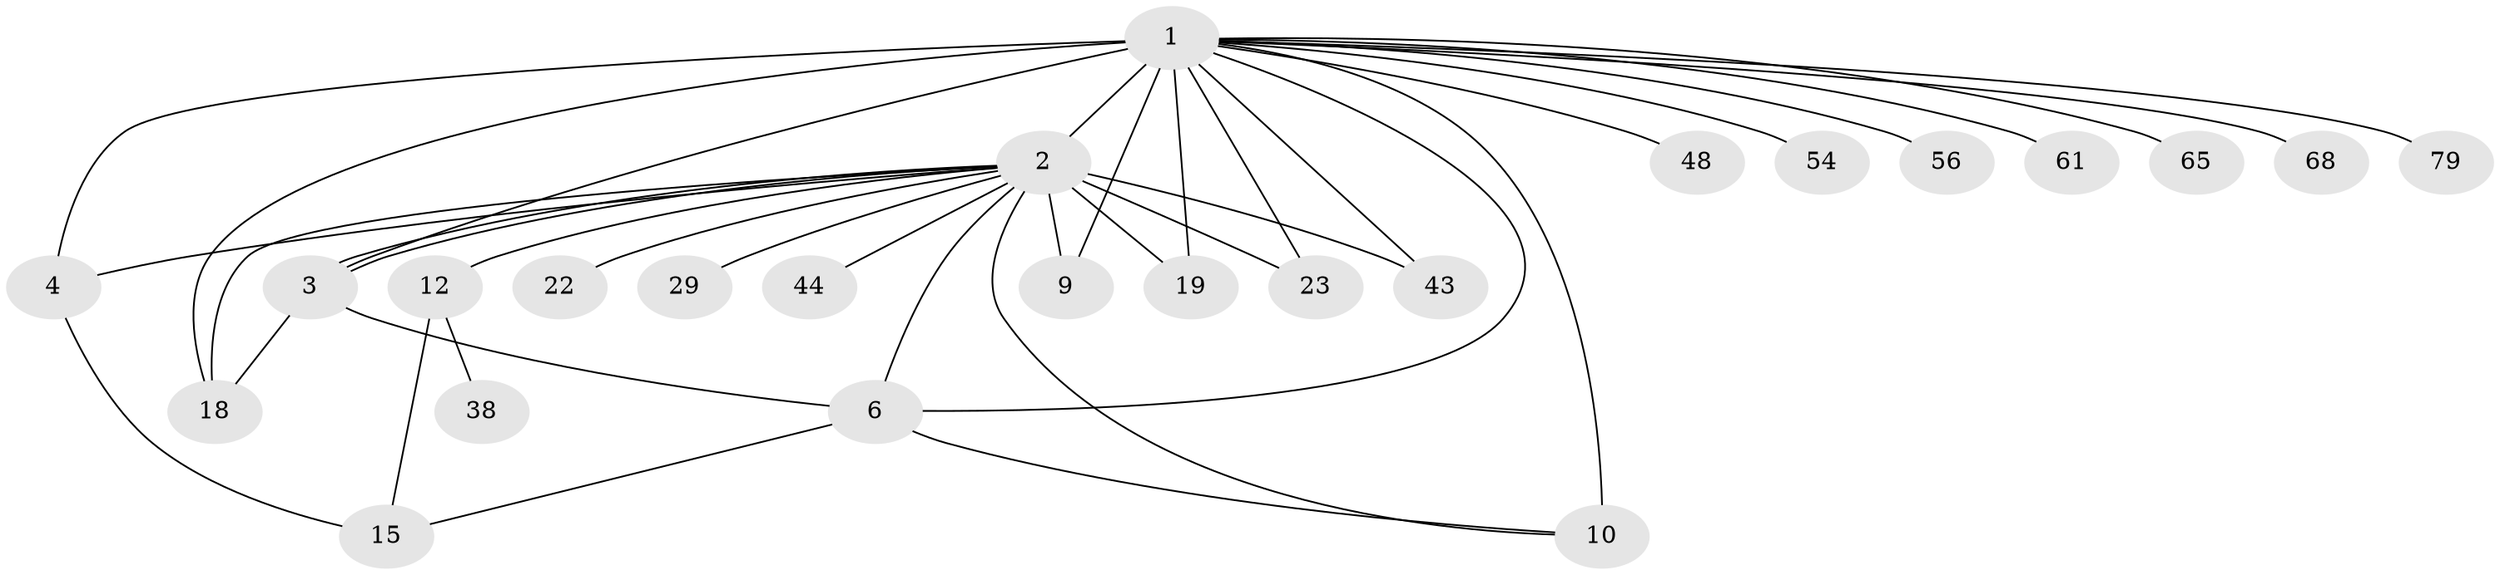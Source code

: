 // original degree distribution, {18: 0.012048192771084338, 19: 0.012048192771084338, 5: 0.08433734939759036, 4: 0.03614457831325301, 16: 0.012048192771084338, 7: 0.03614457831325301, 3: 0.10843373493975904, 6: 0.012048192771084338, 1: 0.4457831325301205, 8: 0.024096385542168676, 2: 0.20481927710843373, 9: 0.012048192771084338}
// Generated by graph-tools (version 1.1) at 2025/18/03/04/25 18:18:17]
// undirected, 24 vertices, 38 edges
graph export_dot {
graph [start="1"]
  node [color=gray90,style=filled];
  1 [super="+34+5+45+14+30"];
  2 [super="+20+26+46+7+8+25+11+21+16"];
  3;
  4;
  6 [super="+17+24+13+32"];
  9 [super="+66"];
  10 [super="+76+42+37"];
  12 [super="+60"];
  15 [super="+67+28"];
  18 [super="+74+58+82+62"];
  19 [super="+47"];
  22;
  23;
  29;
  38;
  43 [super="+70"];
  44;
  48;
  54;
  56;
  61;
  65;
  68;
  79;
  1 -- 2 [weight=10];
  1 -- 4 [weight=2];
  1 -- 6 [weight=2];
  1 -- 10 [weight=3];
  1 -- 43;
  1 -- 54;
  1 -- 61;
  1 -- 79;
  1 -- 18 [weight=2];
  1 -- 19;
  1 -- 65;
  1 -- 68;
  1 -- 9;
  1 -- 48 [weight=2];
  1 -- 23;
  1 -- 56;
  1 -- 3;
  2 -- 3;
  2 -- 3;
  2 -- 19 [weight=3];
  2 -- 22 [weight=2];
  2 -- 18 [weight=3];
  2 -- 9;
  2 -- 43;
  2 -- 29;
  2 -- 12 [weight=2];
  2 -- 44;
  2 -- 6;
  2 -- 4;
  2 -- 23;
  2 -- 10;
  3 -- 18;
  3 -- 6;
  4 -- 15;
  6 -- 10;
  6 -- 15;
  12 -- 38;
  12 -- 15;
}
